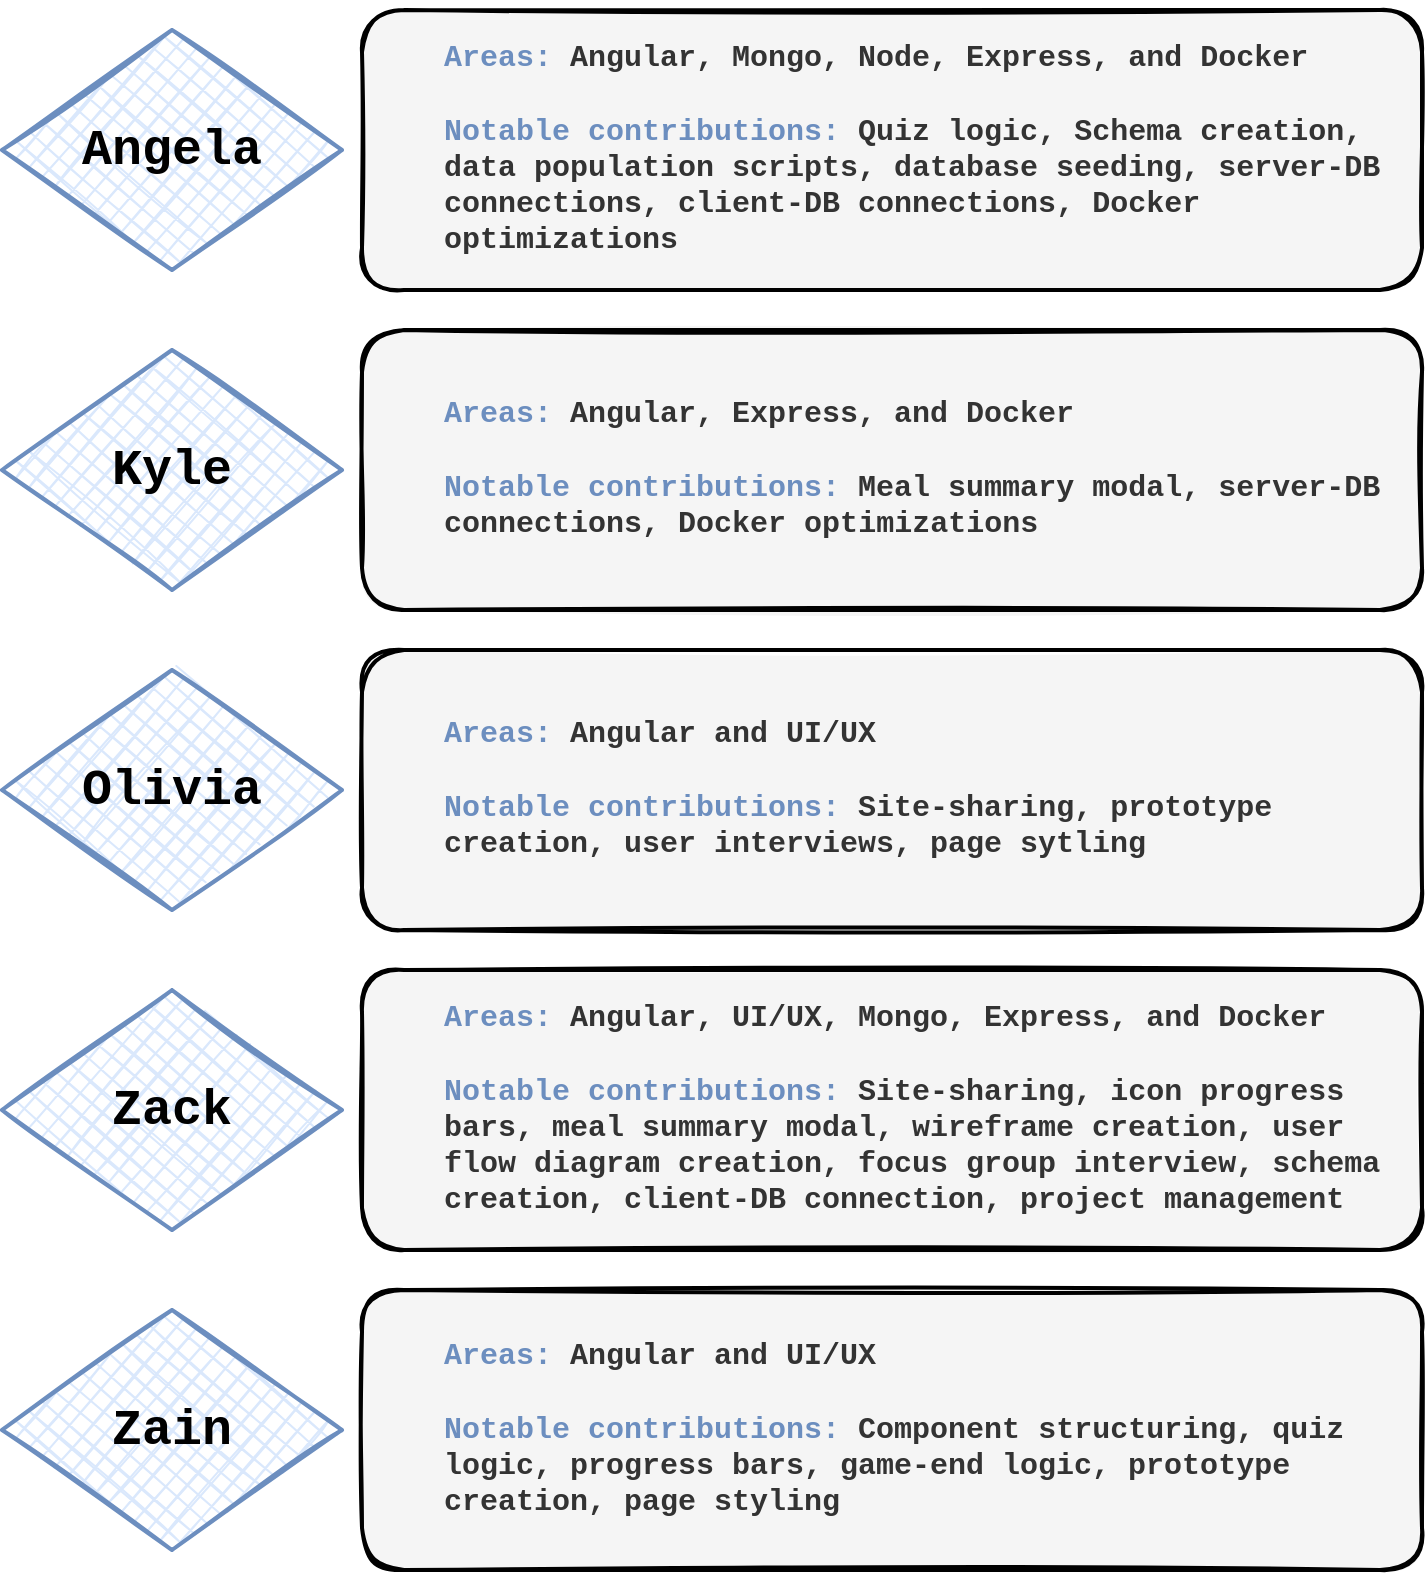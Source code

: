<mxfile version="14.6.6" type="github">
  <diagram name="Page-1" id="bd83a815-5ea8-2e97-e5ec-87c9f400f2fa">
    <mxGraphModel dx="1024" dy="633" grid="1" gridSize="10" guides="1" tooltips="1" connect="1" arrows="1" fold="1" page="1" pageScale="1.5" pageWidth="1169" pageHeight="826" background="#ffffff" math="0" shadow="0">
      <root>
        <mxCell id="0" style=";html=1;" />
        <mxCell id="1" style=";html=1;" parent="0" />
        <mxCell id="RUw7CSnd8zGIsmcQAsfV-1" value="" style="group" vertex="1" connectable="0" parent="1">
          <mxGeometry x="220" y="280" width="710" height="140" as="geometry" />
        </mxCell>
        <mxCell id="MFCvbXzC6i8i3z5e1wY2-22" value="Angela" style="rhombus;whiteSpace=wrap;html=1;strokeWidth=2;fillWeight=-1;hachureGap=8;fillStyle=cross-hatch;fillColor=#dae8fc;sketch=1;strokeColor=#6c8ebf;fontFamily=Courier New;fontSize=25;fontStyle=1" parent="RUw7CSnd8zGIsmcQAsfV-1" vertex="1">
          <mxGeometry y="10" width="170" height="120" as="geometry" />
        </mxCell>
        <mxCell id="MFCvbXzC6i8i3z5e1wY2-23" value="&lt;blockquote style=&quot;margin: 0 0 0 40px ; border: none ; padding: 0px&quot;&gt;&lt;h4 style=&quot;text-align: left ; font-size: 15px&quot;&gt;&lt;span style=&quot;background-color: transparent&quot;&gt;&lt;b&gt;&lt;font color=&quot;#6c8ebf&quot;&gt;Areas:&lt;/font&gt;&lt;/b&gt; Angular, Mongo, Node, Express, and Docker&amp;nbsp;&lt;/span&gt;&lt;/h4&gt;&lt;/blockquote&gt;&lt;blockquote style=&quot;margin: 0 0 0 40px ; border: none ; padding: 0px&quot;&gt;&lt;h4 style=&quot;text-align: left ; font-size: 15px&quot;&gt;&lt;span style=&quot;background-color: transparent&quot;&gt;&lt;b&gt;&lt;font color=&quot;#6c8ebf&quot;&gt;Notable contributions:&lt;/font&gt;&lt;/b&gt; Quiz logic, S&lt;/span&gt;&lt;span id=&quot;docs-internal-guid-f27823e3-7fff-ded0-3d35-f19b5ccfe4a0&quot; style=&quot;background-color: transparent&quot;&gt;&lt;span style=&quot;background-color: transparent ; vertical-align: baseline&quot;&gt;chema creation, data population scripts, database seeding,&amp;nbsp;&lt;/span&gt;&lt;/span&gt;&lt;span id=&quot;docs-internal-guid-c085d38c-7fff-3500-46eb-7625acbe48f7&quot; style=&quot;background-color: transparent&quot;&gt;&lt;span style=&quot;background-color: transparent ; vertical-align: baseline&quot;&gt;server-DB connections, client-DB&amp;nbsp;&lt;/span&gt;&lt;/span&gt;&lt;span id=&quot;docs-internal-guid-3888b3c0-7fff-6b13-a031-0857b978a1e6&quot; style=&quot;background-color: transparent&quot;&gt;&lt;span style=&quot;background-color: transparent ; vertical-align: baseline&quot;&gt;connections, Docker optimizations&lt;/span&gt;&lt;/span&gt;&lt;/h4&gt;&lt;/blockquote&gt;" style="rounded=1;whiteSpace=wrap;html=1;strokeWidth=2;fillWeight=4;hachureGap=8;hachureAngle=45;sketch=1;fontFamily=Courier New;fontSize=25;fillStyle=solid;fillColor=#f5f5f5;fontColor=#333333;" parent="RUw7CSnd8zGIsmcQAsfV-1" vertex="1">
          <mxGeometry x="180" width="530" height="140" as="geometry" />
        </mxCell>
        <mxCell id="RUw7CSnd8zGIsmcQAsfV-2" value="" style="group" vertex="1" connectable="0" parent="1">
          <mxGeometry x="220" y="440" width="710" height="140" as="geometry" />
        </mxCell>
        <mxCell id="RUw7CSnd8zGIsmcQAsfV-3" value="Kyle" style="rhombus;whiteSpace=wrap;html=1;strokeWidth=2;fillWeight=-1;hachureGap=8;fillStyle=cross-hatch;fillColor=#dae8fc;sketch=1;strokeColor=#6c8ebf;fontFamily=Courier New;fontSize=25;fontStyle=1" vertex="1" parent="RUw7CSnd8zGIsmcQAsfV-2">
          <mxGeometry y="10" width="170" height="120" as="geometry" />
        </mxCell>
        <mxCell id="RUw7CSnd8zGIsmcQAsfV-4" value="&lt;blockquote style=&quot;margin: 0 0 0 40px ; border: none ; padding: 0px&quot;&gt;&lt;h4 style=&quot;text-align: left ; font-size: 15px&quot;&gt;&lt;span style=&quot;background-color: transparent&quot;&gt;&lt;b&gt;&lt;font color=&quot;#6c8ebf&quot;&gt;Areas:&lt;/font&gt;&lt;/b&gt; Angular, Express, and Docker&amp;nbsp;&lt;/span&gt;&lt;/h4&gt;&lt;/blockquote&gt;&lt;blockquote style=&quot;margin: 0 0 0 40px ; border: none ; padding: 0px&quot;&gt;&lt;h4 style=&quot;text-align: left ; font-size: 15px&quot;&gt;&lt;span style=&quot;background-color: transparent&quot;&gt;&lt;b&gt;&lt;font color=&quot;#6c8ebf&quot;&gt;Notable contributions:&lt;/font&gt;&lt;/b&gt;&amp;nbsp;Meal summary modal, server-DB connections&lt;/span&gt;&lt;span id=&quot;docs-internal-guid-f27823e3-7fff-ded0-3d35-f19b5ccfe4a0&quot; style=&quot;background-color: transparent&quot;&gt;&lt;span style=&quot;background-color: transparent ; vertical-align: baseline&quot;&gt;,&lt;/span&gt;&lt;/span&gt;&lt;span id=&quot;docs-internal-guid-3888b3c0-7fff-6b13-a031-0857b978a1e6&quot; style=&quot;background-color: transparent&quot;&gt;&lt;span style=&quot;background-color: transparent ; vertical-align: baseline&quot;&gt;&amp;nbsp;Docker optimizations&lt;/span&gt;&lt;/span&gt;&lt;/h4&gt;&lt;/blockquote&gt;" style="rounded=1;whiteSpace=wrap;html=1;strokeWidth=2;fillWeight=4;hachureGap=8;hachureAngle=45;sketch=1;fontFamily=Courier New;fontSize=25;fillStyle=solid;fillColor=#f5f5f5;fontColor=#333333;" vertex="1" parent="RUw7CSnd8zGIsmcQAsfV-2">
          <mxGeometry x="180" width="530" height="140" as="geometry" />
        </mxCell>
        <mxCell id="RUw7CSnd8zGIsmcQAsfV-5" value="" style="group" vertex="1" connectable="0" parent="1">
          <mxGeometry x="220" y="600" width="710" height="140" as="geometry" />
        </mxCell>
        <mxCell id="RUw7CSnd8zGIsmcQAsfV-6" value="Olivia" style="rhombus;whiteSpace=wrap;html=1;strokeWidth=2;fillWeight=-1;hachureGap=8;fillStyle=cross-hatch;fillColor=#dae8fc;sketch=1;strokeColor=#6c8ebf;fontFamily=Courier New;fontSize=25;fontStyle=1" vertex="1" parent="RUw7CSnd8zGIsmcQAsfV-5">
          <mxGeometry y="10" width="170" height="120" as="geometry" />
        </mxCell>
        <mxCell id="RUw7CSnd8zGIsmcQAsfV-7" value="&lt;blockquote style=&quot;margin: 0 0 0 40px ; border: none ; padding: 0px&quot;&gt;&lt;h4 style=&quot;text-align: left ; font-size: 15px&quot;&gt;&lt;span style=&quot;background-color: transparent&quot;&gt;&lt;b&gt;&lt;font color=&quot;#6c8ebf&quot;&gt;Areas:&lt;/font&gt;&lt;/b&gt; Angular and UI/UX&amp;nbsp;&lt;/span&gt;&lt;/h4&gt;&lt;/blockquote&gt;&lt;blockquote style=&quot;margin: 0 0 0 40px ; border: none ; padding: 0px&quot;&gt;&lt;h4 style=&quot;text-align: left ; font-size: 15px&quot;&gt;&lt;span style=&quot;background-color: transparent&quot;&gt;&lt;b&gt;&lt;font color=&quot;#6c8ebf&quot;&gt;Notable contributions:&lt;/font&gt;&lt;/b&gt;&amp;nbsp;Site-sharing, prototype creation, user interviews, page sytling&lt;/span&gt;&lt;/h4&gt;&lt;/blockquote&gt;" style="rounded=1;whiteSpace=wrap;html=1;strokeWidth=2;fillWeight=4;hachureGap=8;hachureAngle=45;sketch=1;fontFamily=Courier New;fontSize=25;fillStyle=solid;fillColor=#f5f5f5;fontColor=#333333;" vertex="1" parent="RUw7CSnd8zGIsmcQAsfV-5">
          <mxGeometry x="180" width="530" height="140" as="geometry" />
        </mxCell>
        <mxCell id="RUw7CSnd8zGIsmcQAsfV-8" value="" style="group" vertex="1" connectable="0" parent="1">
          <mxGeometry x="220" y="760" width="710" height="140" as="geometry" />
        </mxCell>
        <mxCell id="RUw7CSnd8zGIsmcQAsfV-9" value="Zack" style="rhombus;whiteSpace=wrap;html=1;strokeWidth=2;fillWeight=-1;hachureGap=8;fillStyle=cross-hatch;fillColor=#dae8fc;sketch=1;strokeColor=#6c8ebf;fontFamily=Courier New;fontSize=25;fontStyle=1" vertex="1" parent="RUw7CSnd8zGIsmcQAsfV-8">
          <mxGeometry y="10" width="170" height="120" as="geometry" />
        </mxCell>
        <mxCell id="RUw7CSnd8zGIsmcQAsfV-10" value="&lt;blockquote style=&quot;margin: 0 0 0 40px ; border: none ; padding: 0px&quot;&gt;&lt;h4 style=&quot;text-align: left ; font-size: 15px&quot;&gt;&lt;span style=&quot;background-color: transparent&quot;&gt;&lt;b&gt;&lt;font color=&quot;#6c8ebf&quot;&gt;Areas:&lt;/font&gt;&lt;/b&gt; Angular, UI/UX, Mongo, Express, and Docker&amp;nbsp;&lt;/span&gt;&lt;/h4&gt;&lt;/blockquote&gt;&lt;blockquote style=&quot;margin: 0 0 0 40px ; border: none ; padding: 0px&quot;&gt;&lt;h4 style=&quot;text-align: left ; font-size: 15px&quot;&gt;&lt;span style=&quot;background-color: transparent&quot;&gt;&lt;b&gt;&lt;font color=&quot;#6c8ebf&quot;&gt;Notable contributions:&lt;/font&gt;&lt;/b&gt;&amp;nbsp;Site-sharing, icon progress bars, meal summary modal, wireframe creation, user flow diagram creation, focus group interview, schema creation, client-DB connection, project management&lt;/span&gt;&lt;/h4&gt;&lt;/blockquote&gt;" style="rounded=1;whiteSpace=wrap;html=1;strokeWidth=2;fillWeight=4;hachureGap=8;hachureAngle=45;sketch=1;fontFamily=Courier New;fontSize=25;fillStyle=solid;fillColor=#f5f5f5;fontColor=#333333;" vertex="1" parent="RUw7CSnd8zGIsmcQAsfV-8">
          <mxGeometry x="180" width="530" height="140" as="geometry" />
        </mxCell>
        <mxCell id="RUw7CSnd8zGIsmcQAsfV-11" value="" style="group" vertex="1" connectable="0" parent="1">
          <mxGeometry x="220" y="920" width="710" height="140" as="geometry" />
        </mxCell>
        <mxCell id="RUw7CSnd8zGIsmcQAsfV-12" value="Zain" style="rhombus;whiteSpace=wrap;html=1;strokeWidth=2;fillWeight=-1;hachureGap=8;fillStyle=cross-hatch;fillColor=#dae8fc;sketch=1;strokeColor=#6c8ebf;fontFamily=Courier New;fontSize=25;fontStyle=1" vertex="1" parent="RUw7CSnd8zGIsmcQAsfV-11">
          <mxGeometry y="10" width="170" height="120" as="geometry" />
        </mxCell>
        <mxCell id="RUw7CSnd8zGIsmcQAsfV-13" value="&lt;blockquote style=&quot;margin: 0 0 0 40px ; border: none ; padding: 0px&quot;&gt;&lt;h4 style=&quot;text-align: left ; font-size: 15px&quot;&gt;&lt;span style=&quot;background-color: transparent&quot;&gt;&lt;b&gt;&lt;font color=&quot;#6c8ebf&quot;&gt;Areas:&lt;/font&gt;&lt;/b&gt; Angular and UI/UX&amp;nbsp;&lt;/span&gt;&lt;/h4&gt;&lt;/blockquote&gt;&lt;blockquote style=&quot;margin: 0 0 0 40px ; border: none ; padding: 0px&quot;&gt;&lt;h4 style=&quot;text-align: left ; font-size: 15px&quot;&gt;&lt;span style=&quot;background-color: transparent&quot;&gt;&lt;b&gt;&lt;font color=&quot;#6c8ebf&quot;&gt;Notable contributions:&lt;/font&gt;&lt;/b&gt;&amp;nbsp;Component structuring, quiz logic, progress bars, game-end logic, prototype creation, page styling&lt;/span&gt;&lt;/h4&gt;&lt;/blockquote&gt;" style="rounded=1;whiteSpace=wrap;html=1;strokeWidth=2;fillWeight=4;hachureGap=8;hachureAngle=45;sketch=1;fontFamily=Courier New;fontSize=25;fillStyle=solid;fillColor=#f5f5f5;fontColor=#333333;" vertex="1" parent="RUw7CSnd8zGIsmcQAsfV-11">
          <mxGeometry x="180" width="530" height="140" as="geometry" />
        </mxCell>
      </root>
    </mxGraphModel>
  </diagram>
</mxfile>
